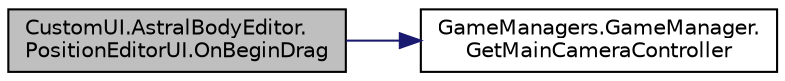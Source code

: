 digraph "CustomUI.AstralBodyEditor.PositionEditorUI.OnBeginDrag"
{
 // INTERACTIVE_SVG=YES
 // LATEX_PDF_SIZE
  edge [fontname="Helvetica",fontsize="10",labelfontname="Helvetica",labelfontsize="10"];
  node [fontname="Helvetica",fontsize="10",shape=record];
  rankdir="LR";
  Node1 [label="CustomUI.AstralBodyEditor.\lPositionEditorUI.OnBeginDrag",height=0.2,width=0.4,color="black", fillcolor="grey75", style="filled", fontcolor="black",tooltip=" "];
  Node1 -> Node2 [color="midnightblue",fontsize="10",style="solid",fontname="Helvetica"];
  Node2 [label="GameManagers.GameManager.\lGetMainCameraController",height=0.2,width=0.4,color="black", fillcolor="white", style="filled",URL="$class_game_managers_1_1_game_manager.html#a2c1bc733911849829b72baa6ee33d8e7",tooltip="获取主相机控制器"];
}
